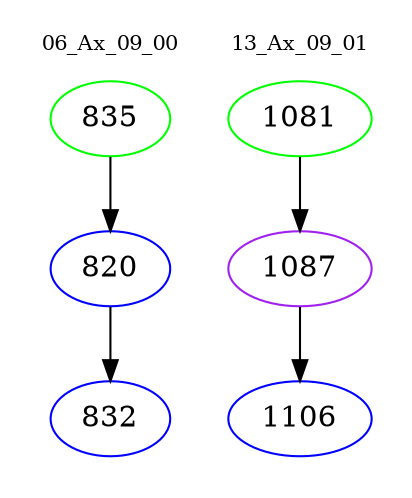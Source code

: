 digraph{
subgraph cluster_0 {
color = white
label = "06_Ax_09_00";
fontsize=10;
T0_835 [label="835", color="green"]
T0_835 -> T0_820 [color="black"]
T0_820 [label="820", color="blue"]
T0_820 -> T0_832 [color="black"]
T0_832 [label="832", color="blue"]
}
subgraph cluster_1 {
color = white
label = "13_Ax_09_01";
fontsize=10;
T1_1081 [label="1081", color="green"]
T1_1081 -> T1_1087 [color="black"]
T1_1087 [label="1087", color="purple"]
T1_1087 -> T1_1106 [color="black"]
T1_1106 [label="1106", color="blue"]
}
}

